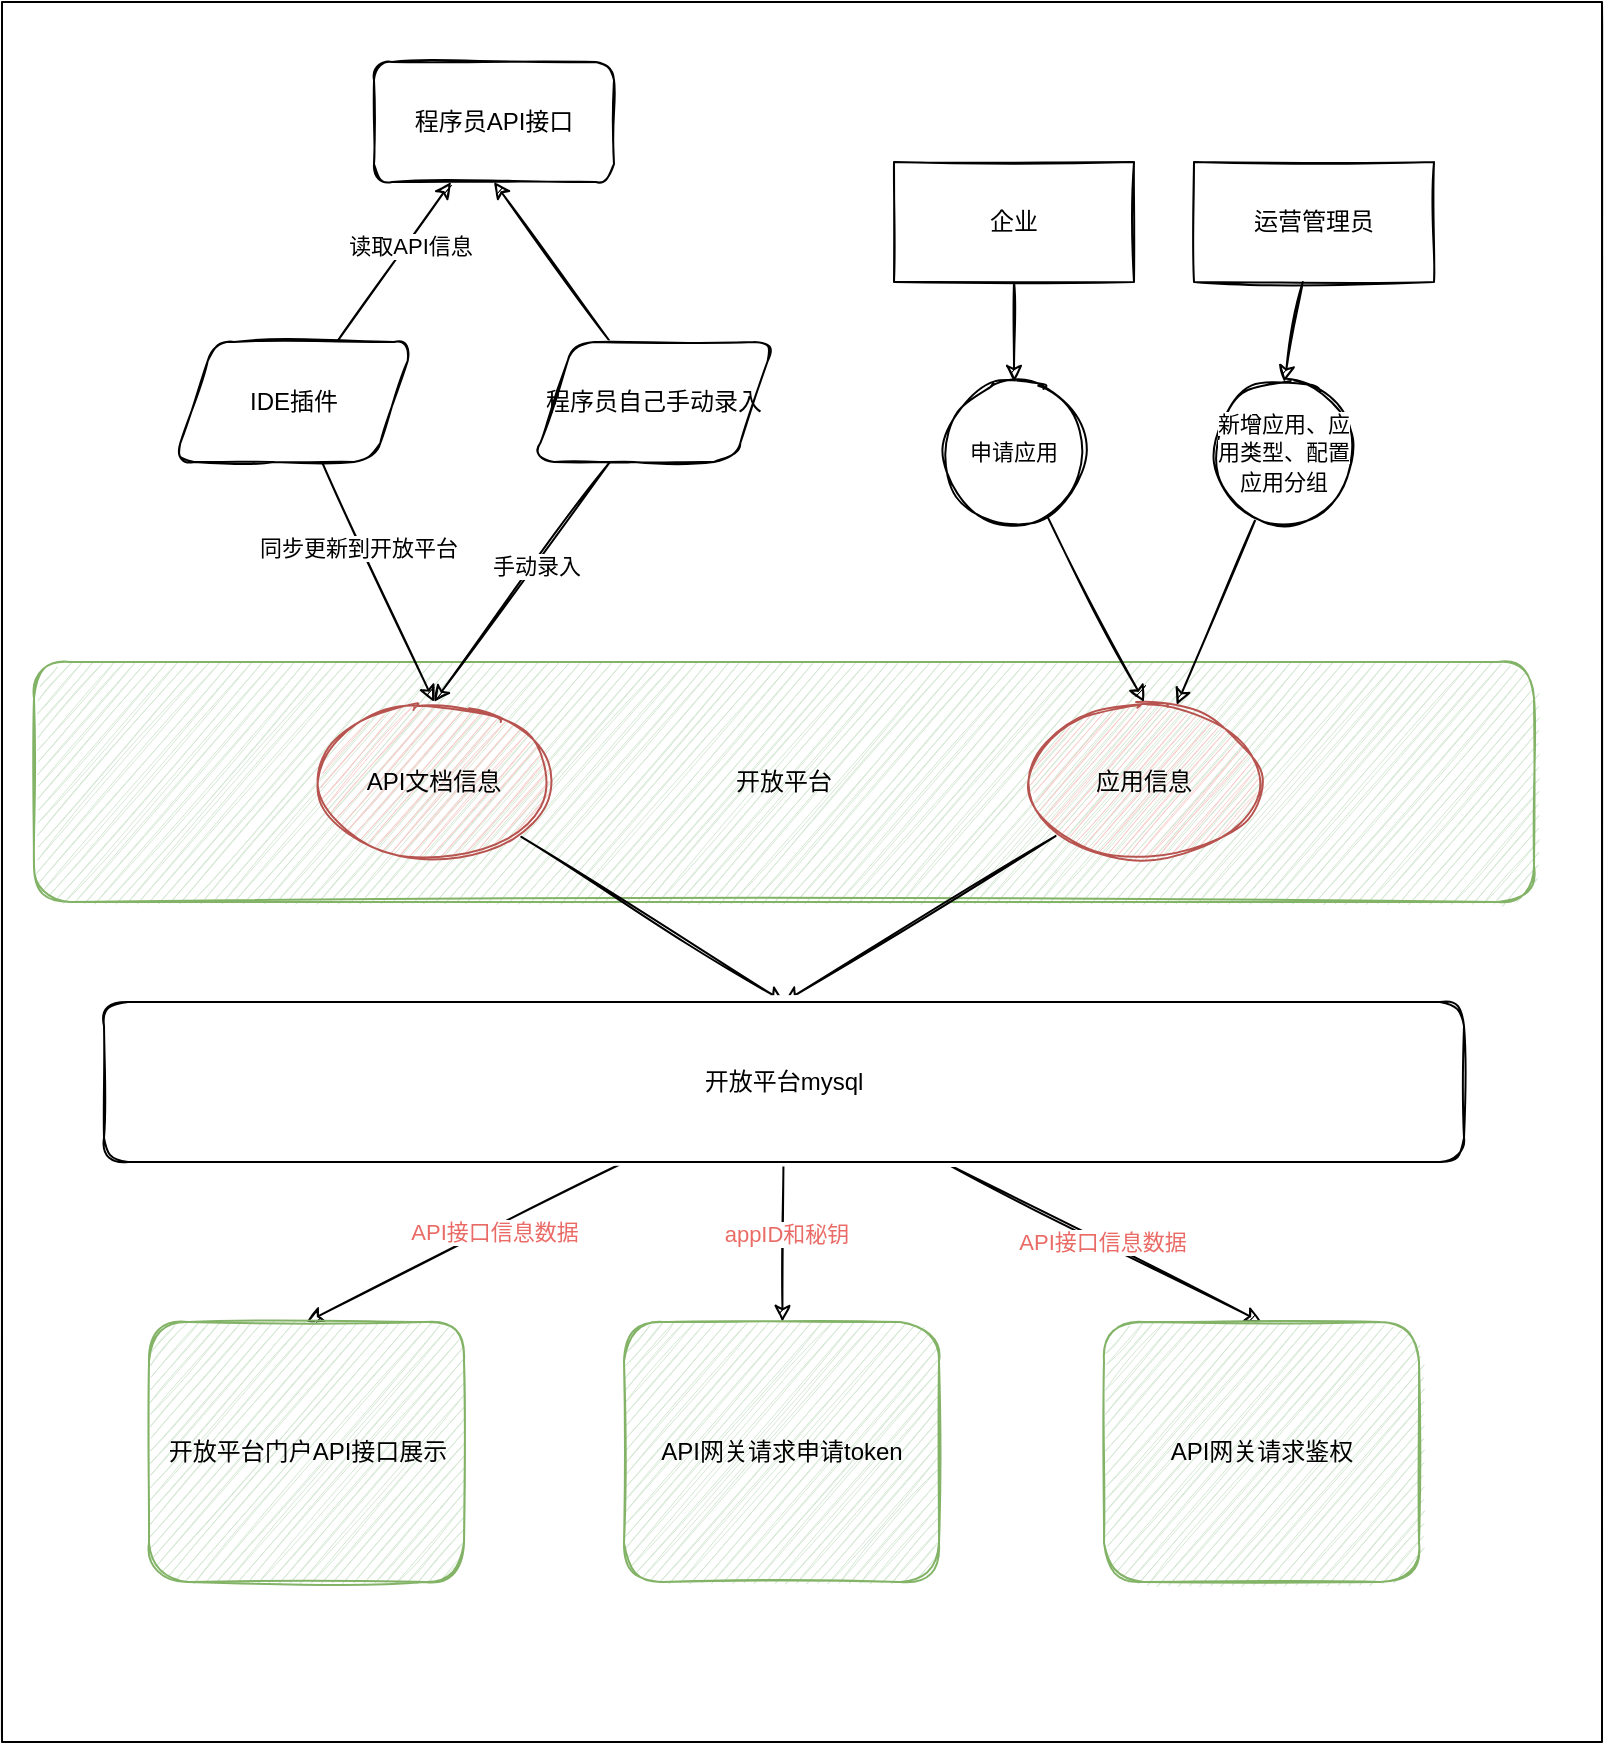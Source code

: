 <mxfile version="14.9.3" type="github">
  <diagram id="C5RBs43oDa-KdzZeNtuy" name="Page-1">
    <mxGraphModel dx="946" dy="1758" grid="1" gridSize="10" guides="1" tooltips="1" connect="1" arrows="1" fold="1" page="1" pageScale="1" pageWidth="827" pageHeight="1169" math="0" shadow="0">
      <root>
        <mxCell id="WIyWlLk6GJQsqaUBKTNV-0" />
        <mxCell id="WIyWlLk6GJQsqaUBKTNV-1" parent="WIyWlLk6GJQsqaUBKTNV-0" />
        <mxCell id="xybnSQBX6YIYGxx-96SF-41" value="" style="rounded=0;whiteSpace=wrap;html=1;sketch=1;" vertex="1" parent="WIyWlLk6GJQsqaUBKTNV-1">
          <mxGeometry x="14" y="-50" width="800" height="870" as="geometry" />
        </mxCell>
        <mxCell id="xybnSQBX6YIYGxx-96SF-1" value="开放平台" style="whiteSpace=wrap;html=1;sketch=1;rounded=1;fillColor=#d5e8d4;strokeColor=#82b366;" vertex="1" parent="WIyWlLk6GJQsqaUBKTNV-1">
          <mxGeometry x="30" y="280" width="750" height="120" as="geometry" />
        </mxCell>
        <mxCell id="xybnSQBX6YIYGxx-96SF-2" value="程序员API接口" style="whiteSpace=wrap;html=1;sketch=1;rounded=1;" vertex="1" parent="WIyWlLk6GJQsqaUBKTNV-1">
          <mxGeometry x="200" y="-20" width="120" height="60" as="geometry" />
        </mxCell>
        <mxCell id="xybnSQBX6YIYGxx-96SF-58" style="edgeStyle=none;rounded=0;sketch=1;orthogonalLoop=1;jettySize=auto;html=1;entryX=0.5;entryY=0;entryDx=0;entryDy=0;fontColor=#EA6B66;" edge="1" parent="WIyWlLk6GJQsqaUBKTNV-1" source="xybnSQBX6YIYGxx-96SF-3" target="xybnSQBX6YIYGxx-96SF-45">
          <mxGeometry relative="1" as="geometry" />
        </mxCell>
        <mxCell id="xybnSQBX6YIYGxx-96SF-3" value="API文档信息" style="ellipse;whiteSpace=wrap;html=1;sketch=1;rounded=1;fillColor=#f8cecc;strokeColor=#b85450;" vertex="1" parent="WIyWlLk6GJQsqaUBKTNV-1">
          <mxGeometry x="170" y="300" width="120" height="80" as="geometry" />
        </mxCell>
        <mxCell id="xybnSQBX6YIYGxx-96SF-59" style="edgeStyle=none;rounded=0;sketch=1;orthogonalLoop=1;jettySize=auto;html=1;entryX=0.5;entryY=0;entryDx=0;entryDy=0;fontColor=#EA6B66;" edge="1" parent="WIyWlLk6GJQsqaUBKTNV-1" source="xybnSQBX6YIYGxx-96SF-4" target="xybnSQBX6YIYGxx-96SF-45">
          <mxGeometry relative="1" as="geometry" />
        </mxCell>
        <mxCell id="xybnSQBX6YIYGxx-96SF-4" value="应用信息" style="ellipse;whiteSpace=wrap;html=1;sketch=1;rounded=1;fillColor=#f8cecc;strokeColor=#b85450;" vertex="1" parent="WIyWlLk6GJQsqaUBKTNV-1">
          <mxGeometry x="525" y="300" width="120" height="80" as="geometry" />
        </mxCell>
        <mxCell id="xybnSQBX6YIYGxx-96SF-8" style="orthogonalLoop=1;jettySize=auto;html=1;sketch=1;" edge="1" parent="WIyWlLk6GJQsqaUBKTNV-1" source="xybnSQBX6YIYGxx-96SF-7" target="xybnSQBX6YIYGxx-96SF-2">
          <mxGeometry relative="1" as="geometry" />
        </mxCell>
        <mxCell id="xybnSQBX6YIYGxx-96SF-9" value="读取API信息" style="edgeLabel;html=1;align=center;verticalAlign=middle;resizable=0;points=[];sketch=1;rounded=1;" vertex="1" connectable="0" parent="xybnSQBX6YIYGxx-96SF-8">
          <mxGeometry x="0.229" y="-2" relative="1" as="geometry">
            <mxPoint as="offset" />
          </mxGeometry>
        </mxCell>
        <mxCell id="xybnSQBX6YIYGxx-96SF-10" style="edgeStyle=none;orthogonalLoop=1;jettySize=auto;html=1;entryX=0.5;entryY=0;entryDx=0;entryDy=0;sketch=1;" edge="1" parent="WIyWlLk6GJQsqaUBKTNV-1" source="xybnSQBX6YIYGxx-96SF-7" target="xybnSQBX6YIYGxx-96SF-3">
          <mxGeometry relative="1" as="geometry" />
        </mxCell>
        <mxCell id="xybnSQBX6YIYGxx-96SF-11" value="同步更新到开放平台" style="edgeLabel;html=1;align=center;verticalAlign=middle;resizable=0;points=[];sketch=1;rounded=1;" vertex="1" connectable="0" parent="xybnSQBX6YIYGxx-96SF-10">
          <mxGeometry x="-0.315" y="-3" relative="1" as="geometry">
            <mxPoint x="1" as="offset" />
          </mxGeometry>
        </mxCell>
        <mxCell id="xybnSQBX6YIYGxx-96SF-7" value="IDE插件" style="shape=parallelogram;perimeter=parallelogramPerimeter;whiteSpace=wrap;html=1;fixedSize=1;sketch=1;rounded=1;" vertex="1" parent="WIyWlLk6GJQsqaUBKTNV-1">
          <mxGeometry x="100" y="120" width="120" height="60" as="geometry" />
        </mxCell>
        <mxCell id="xybnSQBX6YIYGxx-96SF-13" style="edgeStyle=none;orthogonalLoop=1;jettySize=auto;html=1;entryX=0.5;entryY=1;entryDx=0;entryDy=0;sketch=1;" edge="1" parent="WIyWlLk6GJQsqaUBKTNV-1" source="xybnSQBX6YIYGxx-96SF-12" target="xybnSQBX6YIYGxx-96SF-2">
          <mxGeometry relative="1" as="geometry" />
        </mxCell>
        <mxCell id="xybnSQBX6YIYGxx-96SF-14" style="edgeStyle=none;orthogonalLoop=1;jettySize=auto;html=1;entryX=0.5;entryY=0;entryDx=0;entryDy=0;sketch=1;" edge="1" parent="WIyWlLk6GJQsqaUBKTNV-1" source="xybnSQBX6YIYGxx-96SF-12" target="xybnSQBX6YIYGxx-96SF-3">
          <mxGeometry relative="1" as="geometry" />
        </mxCell>
        <mxCell id="xybnSQBX6YIYGxx-96SF-15" value="手动录入" style="edgeLabel;html=1;align=center;verticalAlign=middle;resizable=0;points=[];sketch=1;rounded=1;" vertex="1" connectable="0" parent="xybnSQBX6YIYGxx-96SF-14">
          <mxGeometry x="-0.142" y="1" relative="1" as="geometry">
            <mxPoint as="offset" />
          </mxGeometry>
        </mxCell>
        <mxCell id="xybnSQBX6YIYGxx-96SF-12" value="程序员自己手动录入" style="shape=parallelogram;perimeter=parallelogramPerimeter;whiteSpace=wrap;html=1;fixedSize=1;sketch=1;rounded=1;" vertex="1" parent="WIyWlLk6GJQsqaUBKTNV-1">
          <mxGeometry x="280" y="120" width="120" height="60" as="geometry" />
        </mxCell>
        <mxCell id="xybnSQBX6YIYGxx-96SF-27" style="edgeStyle=none;rounded=0;sketch=1;orthogonalLoop=1;jettySize=auto;html=1;" edge="1" parent="WIyWlLk6GJQsqaUBKTNV-1" source="xybnSQBX6YIYGxx-96SF-22" target="xybnSQBX6YIYGxx-96SF-4">
          <mxGeometry relative="1" as="geometry" />
        </mxCell>
        <mxCell id="xybnSQBX6YIYGxx-96SF-22" value="&lt;span style=&quot;font-size: 11px ; background-color: rgb(255 , 255 , 255)&quot;&gt;新增应用、应用类型、配置应用分组&lt;/span&gt;" style="ellipse;whiteSpace=wrap;html=1;aspect=fixed;rounded=1;sketch=1;" vertex="1" parent="WIyWlLk6GJQsqaUBKTNV-1">
          <mxGeometry x="620" y="140" width="70" height="70" as="geometry" />
        </mxCell>
        <mxCell id="xybnSQBX6YIYGxx-96SF-38" style="edgeStyle=none;rounded=0;sketch=1;orthogonalLoop=1;jettySize=auto;html=1;entryX=0.5;entryY=0;entryDx=0;entryDy=0;" edge="1" parent="WIyWlLk6GJQsqaUBKTNV-1" source="xybnSQBX6YIYGxx-96SF-35" target="xybnSQBX6YIYGxx-96SF-4">
          <mxGeometry relative="1" as="geometry" />
        </mxCell>
        <mxCell id="xybnSQBX6YIYGxx-96SF-35" value="&lt;span style=&quot;font-size: 11px ; background-color: rgb(255 , 255 , 255)&quot;&gt;申请应用&lt;br&gt;&lt;/span&gt;" style="ellipse;whiteSpace=wrap;html=1;aspect=fixed;rounded=1;sketch=1;" vertex="1" parent="WIyWlLk6GJQsqaUBKTNV-1">
          <mxGeometry x="485" y="140" width="70" height="70" as="geometry" />
        </mxCell>
        <mxCell id="xybnSQBX6YIYGxx-96SF-39" style="edgeStyle=none;rounded=0;sketch=1;orthogonalLoop=1;jettySize=auto;html=1;exitX=0.75;exitY=0;exitDx=0;exitDy=0;" edge="1" parent="WIyWlLk6GJQsqaUBKTNV-1">
          <mxGeometry relative="1" as="geometry">
            <mxPoint x="550" y="30" as="sourcePoint" />
            <mxPoint x="550" y="30" as="targetPoint" />
          </mxGeometry>
        </mxCell>
        <mxCell id="xybnSQBX6YIYGxx-96SF-50" style="edgeStyle=none;rounded=0;sketch=1;orthogonalLoop=1;jettySize=auto;html=1;entryX=0.5;entryY=0;entryDx=0;entryDy=0;fontColor=#EA6B66;" edge="1" parent="WIyWlLk6GJQsqaUBKTNV-1" source="xybnSQBX6YIYGxx-96SF-45" target="xybnSQBX6YIYGxx-96SF-47">
          <mxGeometry relative="1" as="geometry" />
        </mxCell>
        <mxCell id="xybnSQBX6YIYGxx-96SF-53" value="API接口信息数据" style="edgeLabel;html=1;align=center;verticalAlign=middle;resizable=0;points=[];fontColor=#EA6B66;" vertex="1" connectable="0" parent="xybnSQBX6YIYGxx-96SF-50">
          <mxGeometry x="-0.161" y="2" relative="1" as="geometry">
            <mxPoint as="offset" />
          </mxGeometry>
        </mxCell>
        <mxCell id="xybnSQBX6YIYGxx-96SF-54" style="edgeStyle=none;rounded=0;sketch=1;orthogonalLoop=1;jettySize=auto;html=1;fontColor=#EA6B66;" edge="1" parent="WIyWlLk6GJQsqaUBKTNV-1" source="xybnSQBX6YIYGxx-96SF-45" target="xybnSQBX6YIYGxx-96SF-51">
          <mxGeometry relative="1" as="geometry" />
        </mxCell>
        <mxCell id="xybnSQBX6YIYGxx-96SF-55" value="appID和秘钥" style="edgeLabel;html=1;align=center;verticalAlign=middle;resizable=0;points=[];fontColor=#EA6B66;" vertex="1" connectable="0" parent="xybnSQBX6YIYGxx-96SF-54">
          <mxGeometry x="-0.114" y="1" relative="1" as="geometry">
            <mxPoint as="offset" />
          </mxGeometry>
        </mxCell>
        <mxCell id="xybnSQBX6YIYGxx-96SF-56" value="API接口信息数据" style="edgeStyle=none;rounded=0;sketch=1;orthogonalLoop=1;jettySize=auto;html=1;entryX=0.5;entryY=0;entryDx=0;entryDy=0;fontColor=#EA6B66;" edge="1" parent="WIyWlLk6GJQsqaUBKTNV-1" source="xybnSQBX6YIYGxx-96SF-45" target="xybnSQBX6YIYGxx-96SF-52">
          <mxGeometry relative="1" as="geometry" />
        </mxCell>
        <mxCell id="xybnSQBX6YIYGxx-96SF-45" value="开放平台mysql" style="rounded=1;whiteSpace=wrap;html=1;sketch=1;" vertex="1" parent="WIyWlLk6GJQsqaUBKTNV-1">
          <mxGeometry x="65" y="450" width="680" height="80" as="geometry" />
        </mxCell>
        <mxCell id="xybnSQBX6YIYGxx-96SF-47" value="开放平台门户API接口展示" style="whiteSpace=wrap;html=1;sketch=1;rounded=1;fillColor=#d5e8d4;strokeColor=#82b366;" vertex="1" parent="WIyWlLk6GJQsqaUBKTNV-1">
          <mxGeometry x="87.5" y="610" width="157.5" height="130" as="geometry" />
        </mxCell>
        <mxCell id="xybnSQBX6YIYGxx-96SF-51" value="API网关请求申请token" style="whiteSpace=wrap;html=1;sketch=1;rounded=1;fillColor=#d5e8d4;strokeColor=#82b366;" vertex="1" parent="WIyWlLk6GJQsqaUBKTNV-1">
          <mxGeometry x="325" y="610" width="157.5" height="130" as="geometry" />
        </mxCell>
        <mxCell id="xybnSQBX6YIYGxx-96SF-52" value="API网关请求鉴权" style="whiteSpace=wrap;html=1;sketch=1;rounded=1;fillColor=#d5e8d4;strokeColor=#82b366;" vertex="1" parent="WIyWlLk6GJQsqaUBKTNV-1">
          <mxGeometry x="565" y="610" width="157.5" height="130" as="geometry" />
        </mxCell>
        <mxCell id="xybnSQBX6YIYGxx-96SF-64" style="edgeStyle=none;rounded=0;sketch=1;orthogonalLoop=1;jettySize=auto;html=1;entryX=0.5;entryY=0;entryDx=0;entryDy=0;fontColor=#EA6B66;" edge="1" parent="WIyWlLk6GJQsqaUBKTNV-1" source="xybnSQBX6YIYGxx-96SF-61" target="xybnSQBX6YIYGxx-96SF-35">
          <mxGeometry relative="1" as="geometry" />
        </mxCell>
        <mxCell id="xybnSQBX6YIYGxx-96SF-61" value="&lt;span style=&quot;color: rgb(0 , 0 , 0)&quot;&gt;企业&lt;/span&gt;" style="rounded=0;whiteSpace=wrap;html=1;sketch=1;fontColor=#EA6B66;" vertex="1" parent="WIyWlLk6GJQsqaUBKTNV-1">
          <mxGeometry x="460" y="30" width="120" height="60" as="geometry" />
        </mxCell>
        <mxCell id="xybnSQBX6YIYGxx-96SF-63" style="edgeStyle=none;rounded=0;sketch=1;orthogonalLoop=1;jettySize=auto;html=1;entryX=0.5;entryY=0;entryDx=0;entryDy=0;fontColor=#EA6B66;" edge="1" parent="WIyWlLk6GJQsqaUBKTNV-1" source="xybnSQBX6YIYGxx-96SF-62" target="xybnSQBX6YIYGxx-96SF-22">
          <mxGeometry relative="1" as="geometry" />
        </mxCell>
        <mxCell id="xybnSQBX6YIYGxx-96SF-62" value="&lt;span style=&quot;color: rgb(0 , 0 , 0)&quot;&gt;运营管理员&lt;/span&gt;" style="rounded=0;whiteSpace=wrap;html=1;sketch=1;fontColor=#EA6B66;" vertex="1" parent="WIyWlLk6GJQsqaUBKTNV-1">
          <mxGeometry x="610" y="30" width="120" height="60" as="geometry" />
        </mxCell>
      </root>
    </mxGraphModel>
  </diagram>
</mxfile>
